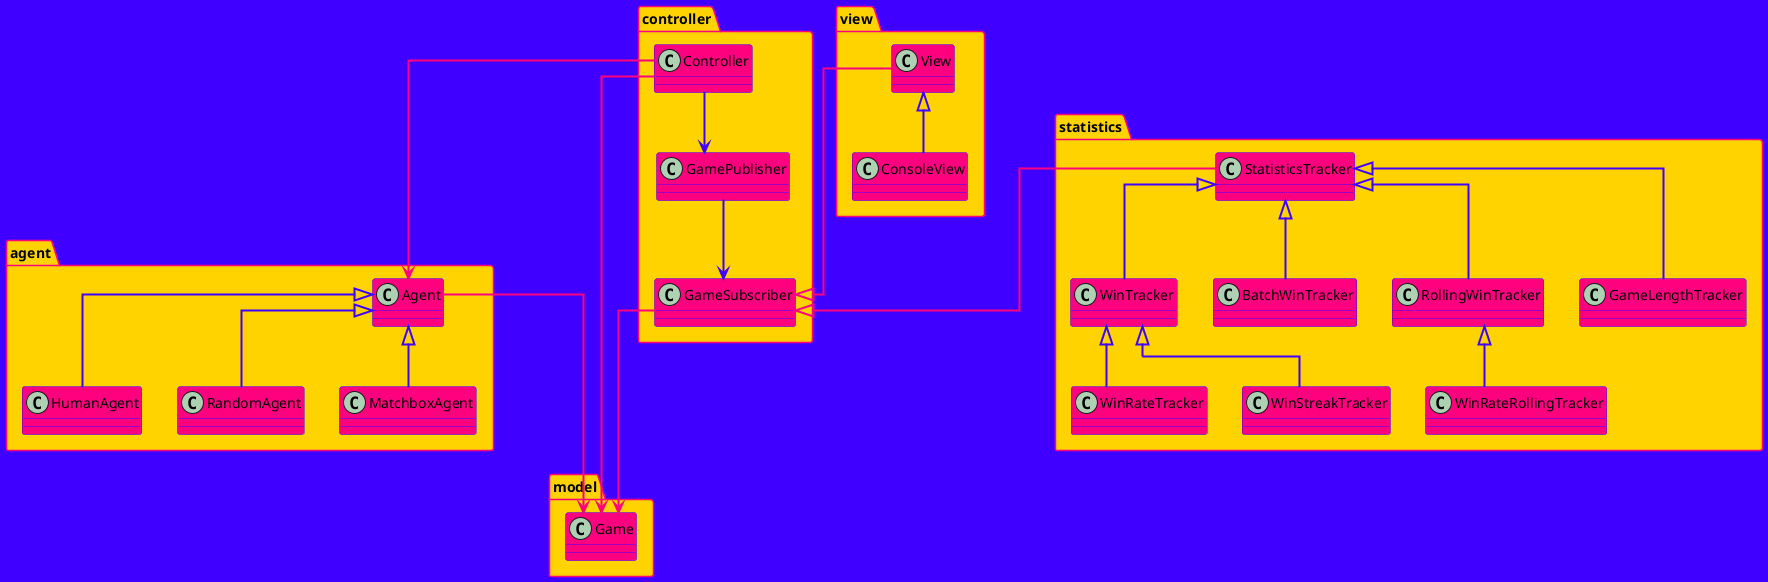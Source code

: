 @startuml Architecture

skinparam linetype ortho
skinparam backgroundColor #3F00FF

' Package Styling
skinparam package {
    BackgroundColor #FFD300
    BorderColor #FF007F
    FontColor Black
}

' Class Styling
skinparam class {
    BackgroundColor #FF007F
    BorderColor #3F00FF
    FontColor Black
    ArrowColor #3F00FF
    ArrowThickness 2
}

' Arrow Styling
skinparam Arrow {
    Color #3F00FF
    Thickness 2
}

' Packages and Classes
package model {
    class Game
}

package agent {
    class Agent
    class HumanAgent extends Agent
    class RandomAgent extends Agent
    class MatchboxAgent extends Agent
    Agent -[#FF007F]--> Game
}

package controller {
    class Controller
    class GamePublisher
    class GameSubscriber

    GamePublisher --> GameSubscriber
    Controller --> GamePublisher
    GameSubscriber -[#FF007F]--> Game
    Controller -[#FF007F]--> Game
    Controller -[#FF007F]--> Agent 
}

package view {
    class View
    class ConsoleView extends View
    View -[#FF007F]--|> GameSubscriber
}

package statistics {
    class StatisticsTracker
    class WinTracker extends StatisticsTracker
    class WinRateTracker extends WinTracker
    class WinStreakTracker extends WinTracker
    class BatchWinTracker extends StatisticsTracker
    class RollingWinTracker extends StatisticsTracker
    class WinRateRollingTracker extends RollingWinTracker
    class GameLengthTracker extends StatisticsTracker
    StatisticsTracker -[#FF007F]-|> GameSubscriber
}

@enduml